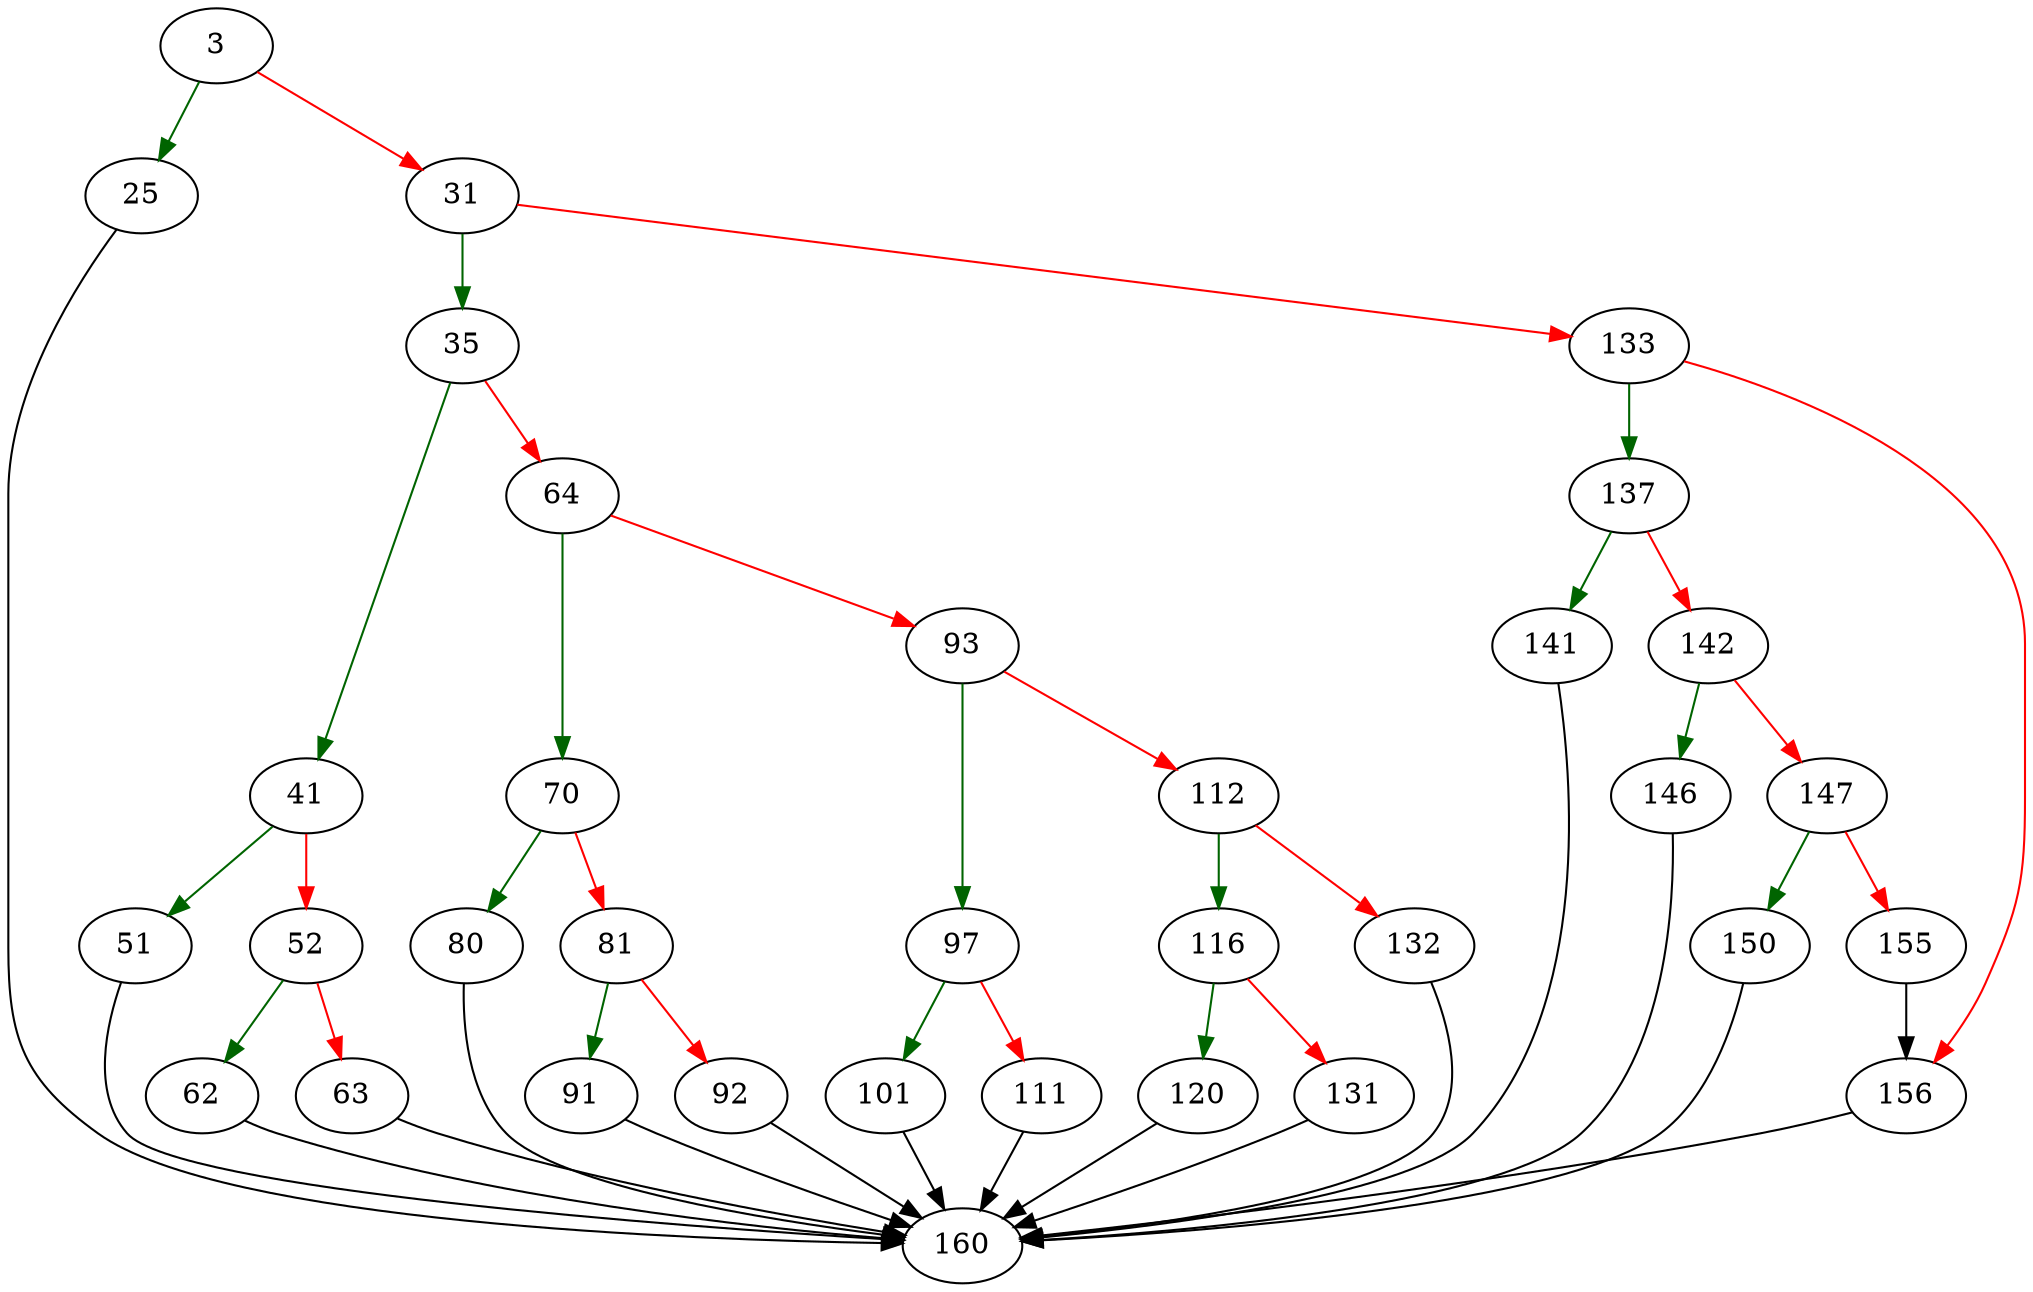 strict digraph "sqlite3MemCompare" {
	// Node definitions.
	3 [entry=true];
	25;
	31;
	160;
	35;
	133;
	41;
	64;
	51;
	52;
	62;
	63;
	70;
	93;
	80;
	81;
	91;
	92;
	97;
	112;
	101;
	111;
	116;
	132;
	120;
	131;
	137;
	156;
	141;
	142;
	146;
	147;
	150;
	155;

	// Edge definitions.
	3 -> 25 [
		color=darkgreen
		cond=true
	];
	3 -> 31 [
		color=red
		cond=false
	];
	25 -> 160;
	31 -> 35 [
		color=darkgreen
		cond=true
	];
	31 -> 133 [
		color=red
		cond=false
	];
	35 -> 41 [
		color=darkgreen
		cond=true
	];
	35 -> 64 [
		color=red
		cond=false
	];
	133 -> 137 [
		color=darkgreen
		cond=true
	];
	133 -> 156 [
		color=red
		cond=false
	];
	41 -> 51 [
		color=darkgreen
		cond=true
	];
	41 -> 52 [
		color=red
		cond=false
	];
	64 -> 70 [
		color=darkgreen
		cond=true
	];
	64 -> 93 [
		color=red
		cond=false
	];
	51 -> 160;
	52 -> 62 [
		color=darkgreen
		cond=true
	];
	52 -> 63 [
		color=red
		cond=false
	];
	62 -> 160;
	63 -> 160;
	70 -> 80 [
		color=darkgreen
		cond=true
	];
	70 -> 81 [
		color=red
		cond=false
	];
	93 -> 97 [
		color=darkgreen
		cond=true
	];
	93 -> 112 [
		color=red
		cond=false
	];
	80 -> 160;
	81 -> 91 [
		color=darkgreen
		cond=true
	];
	81 -> 92 [
		color=red
		cond=false
	];
	91 -> 160;
	92 -> 160;
	97 -> 101 [
		color=darkgreen
		cond=true
	];
	97 -> 111 [
		color=red
		cond=false
	];
	112 -> 116 [
		color=darkgreen
		cond=true
	];
	112 -> 132 [
		color=red
		cond=false
	];
	101 -> 160;
	111 -> 160;
	116 -> 120 [
		color=darkgreen
		cond=true
	];
	116 -> 131 [
		color=red
		cond=false
	];
	132 -> 160;
	120 -> 160;
	131 -> 160;
	137 -> 141 [
		color=darkgreen
		cond=true
	];
	137 -> 142 [
		color=red
		cond=false
	];
	156 -> 160;
	141 -> 160;
	142 -> 146 [
		color=darkgreen
		cond=true
	];
	142 -> 147 [
		color=red
		cond=false
	];
	146 -> 160;
	147 -> 150 [
		color=darkgreen
		cond=true
	];
	147 -> 155 [
		color=red
		cond=false
	];
	150 -> 160;
	155 -> 156;
}